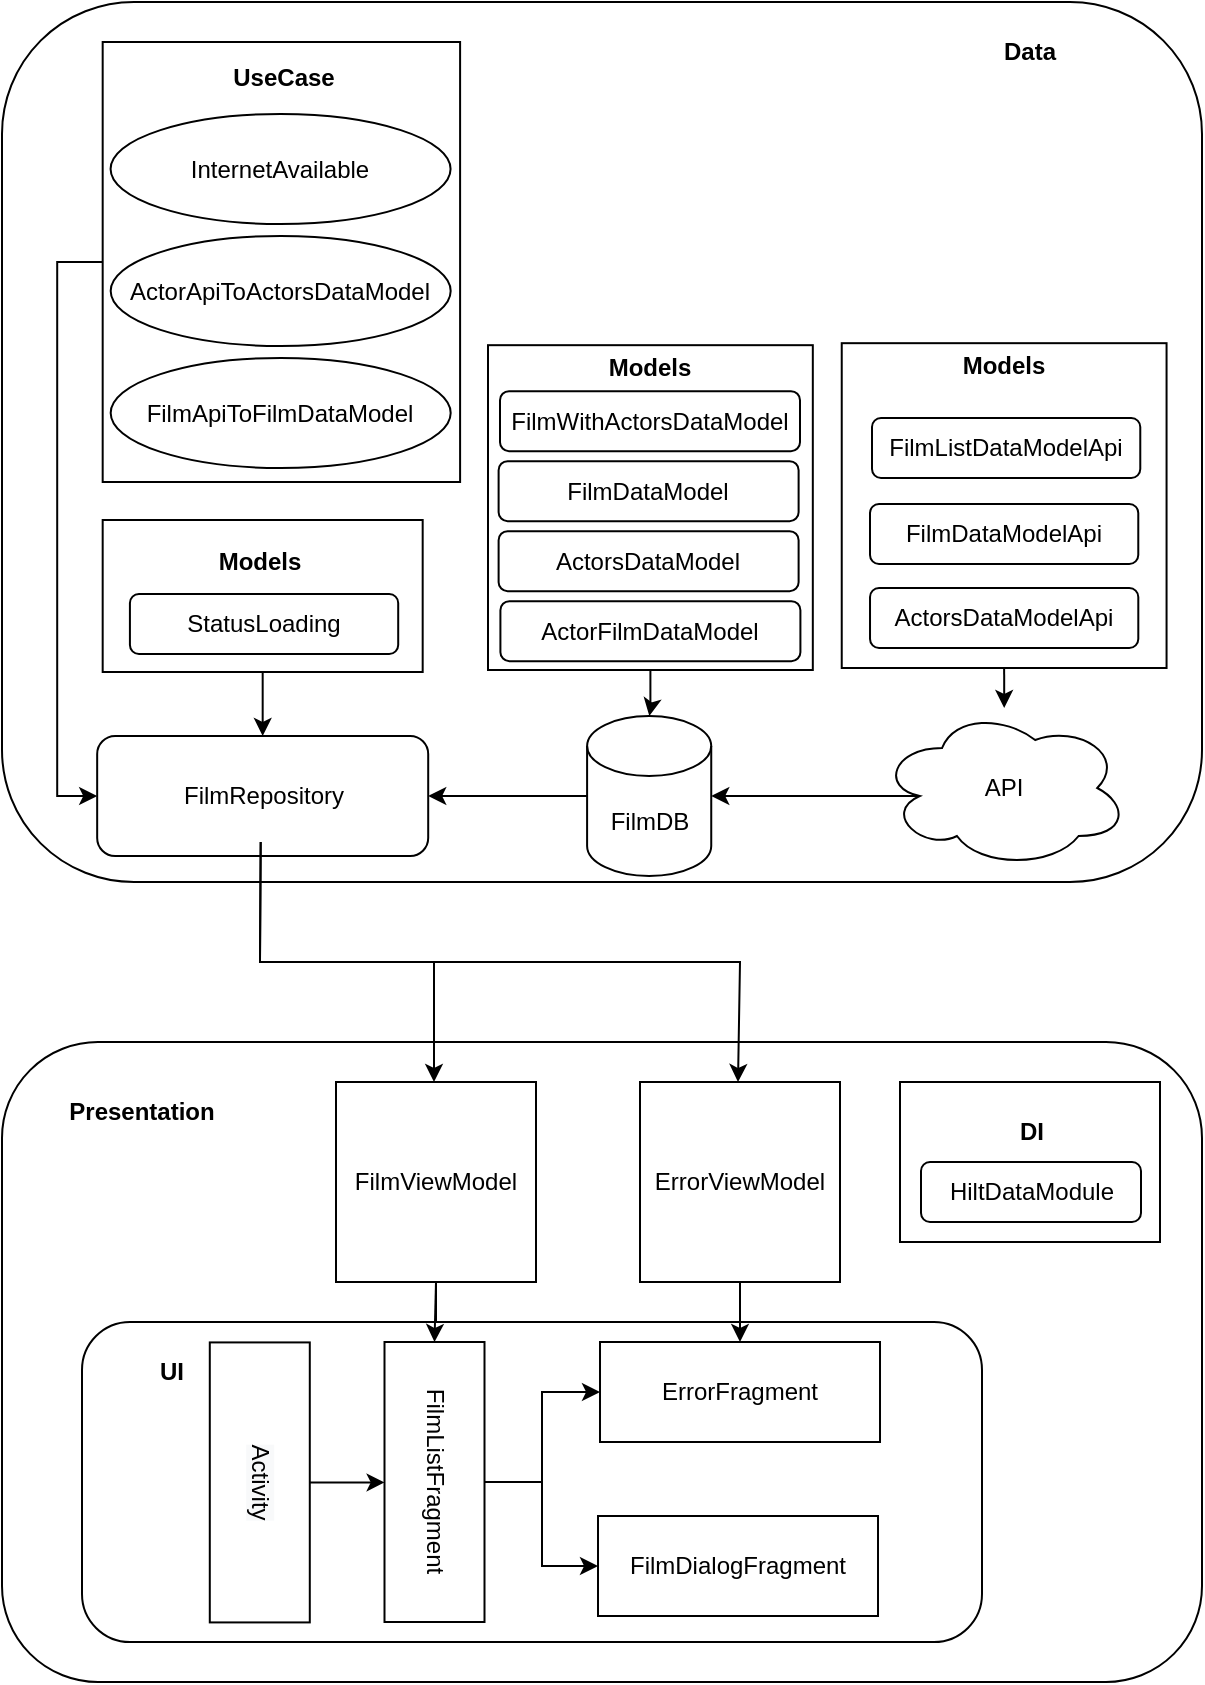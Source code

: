 <mxfile version="19.0.2" type="device"><diagram id="3VKFzHhKuiY2hbZpgCI6" name="Страница 1"><mxGraphModel dx="942" dy="677" grid="1" gridSize="10" guides="1" tooltips="1" connect="1" arrows="1" fold="1" page="1" pageScale="1" pageWidth="827" pageHeight="1169" math="0" shadow="0"><root><mxCell id="0"/><mxCell id="1" parent="0"/><mxCell id="0iZDXbEvyd-gfEgn03D8-3" value="" style="rounded=1;whiteSpace=wrap;html=1;" parent="1" vertex="1"><mxGeometry x="120" y="680" width="600" height="320" as="geometry"/></mxCell><mxCell id="0iZDXbEvyd-gfEgn03D8-8" value="Presentation" style="text;html=1;strokeColor=none;fillColor=none;align=center;verticalAlign=middle;whiteSpace=wrap;rounded=0;fontStyle=1" parent="1" vertex="1"><mxGeometry x="160" y="700" width="60" height="30" as="geometry"/></mxCell><mxCell id="7H2y30o0vpOdahk9mzt5-5" value="" style="edgeStyle=orthogonalEdgeStyle;rounded=0;orthogonalLoop=1;jettySize=auto;html=1;" edge="1" parent="1" source="0iZDXbEvyd-gfEgn03D8-12" target="0iZDXbEvyd-gfEgn03D8-6"><mxGeometry relative="1" as="geometry"/></mxCell><mxCell id="0iZDXbEvyd-gfEgn03D8-12" value="FilmViewModel" style="whiteSpace=wrap;html=1;aspect=fixed;" parent="1" vertex="1"><mxGeometry x="287" y="700" width="100" height="100" as="geometry"/></mxCell><mxCell id="dLEbYE7aPXQ_6TfbDbs0-39" value="" style="group" parent="1" vertex="1" connectable="0"><mxGeometry x="562" y="700" width="145" height="170" as="geometry"/></mxCell><mxCell id="dLEbYE7aPXQ_6TfbDbs0-15" value="" style="rounded=0;whiteSpace=wrap;html=1;" parent="dLEbYE7aPXQ_6TfbDbs0-39" vertex="1"><mxGeometry x="7" width="130" height="80" as="geometry"/></mxCell><mxCell id="dLEbYE7aPXQ_6TfbDbs0-36" value="HiltDataModule" style="rounded=1;whiteSpace=wrap;html=1;" parent="dLEbYE7aPXQ_6TfbDbs0-39" vertex="1"><mxGeometry x="17.5" y="40" width="110" height="30" as="geometry"/></mxCell><mxCell id="dLEbYE7aPXQ_6TfbDbs0-38" value="DI" style="text;html=1;strokeColor=none;fillColor=none;align=center;verticalAlign=middle;whiteSpace=wrap;rounded=0;fontStyle=1" parent="dLEbYE7aPXQ_6TfbDbs0-39" vertex="1"><mxGeometry x="42.5" y="10" width="60" height="30" as="geometry"/></mxCell><mxCell id="dLEbYE7aPXQ_6TfbDbs0-42" value="" style="group" parent="1" vertex="1" connectable="0"><mxGeometry x="160" y="820" width="480" height="160" as="geometry"/></mxCell><mxCell id="0iZDXbEvyd-gfEgn03D8-63" value="" style="rounded=1;whiteSpace=wrap;html=1;strokeWidth=1;" parent="dLEbYE7aPXQ_6TfbDbs0-42" vertex="1"><mxGeometry width="450" height="160" as="geometry"/></mxCell><mxCell id="0iZDXbEvyd-gfEgn03D8-30" style="edgeStyle=orthogonalEdgeStyle;rounded=0;orthogonalLoop=1;jettySize=auto;html=1;exitX=0.5;exitY=0;exitDx=0;exitDy=0;entryX=0.5;entryY=1;entryDx=0;entryDy=0;" parent="dLEbYE7aPXQ_6TfbDbs0-42" source="0iZDXbEvyd-gfEgn03D8-7" target="0iZDXbEvyd-gfEgn03D8-6" edge="1"><mxGeometry relative="1" as="geometry"/></mxCell><mxCell id="0iZDXbEvyd-gfEgn03D8-31" style="edgeStyle=orthogonalEdgeStyle;rounded=0;orthogonalLoop=1;jettySize=auto;html=1;exitX=0.5;exitY=0;exitDx=0;exitDy=0;" parent="dLEbYE7aPXQ_6TfbDbs0-42" source="0iZDXbEvyd-gfEgn03D8-6" target="0iZDXbEvyd-gfEgn03D8-5" edge="1"><mxGeometry relative="1" as="geometry"><Array as="points"><mxPoint x="230" y="80"/><mxPoint x="230" y="35"/></Array></mxGeometry></mxCell><mxCell id="0iZDXbEvyd-gfEgn03D8-64" value="UI" style="text;html=1;strokeColor=none;fillColor=none;align=center;verticalAlign=middle;whiteSpace=wrap;rounded=0;fontStyle=1" parent="dLEbYE7aPXQ_6TfbDbs0-42" vertex="1"><mxGeometry x="6.056" y="10" width="78.333" height="30" as="geometry"/></mxCell><mxCell id="0iZDXbEvyd-gfEgn03D8-7" value="&lt;span style=&quot;background-color: rgb(248, 249, 250);&quot;&gt;Activity&lt;/span&gt;" style="rounded=0;whiteSpace=wrap;html=1;rotation=90;" parent="dLEbYE7aPXQ_6TfbDbs0-42" vertex="1"><mxGeometry x="18.893" y="55.21" width="140" height="50" as="geometry"/></mxCell><mxCell id="0iZDXbEvyd-gfEgn03D8-6" value="FilmListFragment" style="rounded=0;whiteSpace=wrap;html=1;rotation=90;" parent="dLEbYE7aPXQ_6TfbDbs0-42" vertex="1"><mxGeometry x="106.25" y="55" width="140" height="50" as="geometry"/></mxCell><mxCell id="0iZDXbEvyd-gfEgn03D8-5" value="ErrorFragment" style="rounded=0;whiteSpace=wrap;html=1;rotation=0;" parent="dLEbYE7aPXQ_6TfbDbs0-42" vertex="1"><mxGeometry x="259.004" y="10" width="140" height="50" as="geometry"/></mxCell><mxCell id="7H2y30o0vpOdahk9mzt5-1" value="FilmDialogFragment" style="rounded=0;whiteSpace=wrap;html=1;rotation=0;" vertex="1" parent="dLEbYE7aPXQ_6TfbDbs0-42"><mxGeometry x="258.004" y="97" width="140" height="50" as="geometry"/></mxCell><mxCell id="7H2y30o0vpOdahk9mzt5-2" style="edgeStyle=orthogonalEdgeStyle;rounded=0;orthogonalLoop=1;jettySize=auto;html=1;exitX=0.5;exitY=0;exitDx=0;exitDy=0;entryX=0;entryY=0.5;entryDx=0;entryDy=0;" edge="1" parent="dLEbYE7aPXQ_6TfbDbs0-42" target="7H2y30o0vpOdahk9mzt5-1"><mxGeometry relative="1" as="geometry"><mxPoint x="208" y="80" as="sourcePoint"/><mxPoint x="256.004" y="122" as="targetPoint"/><Array as="points"><mxPoint x="230" y="80"/><mxPoint x="230" y="122"/></Array></mxGeometry></mxCell><mxCell id="dLEbYE7aPXQ_6TfbDbs0-44" value="" style="endArrow=classic;html=1;rounded=0;exitX=0.5;exitY=1;exitDx=0;exitDy=0;entryX=0;entryY=0.5;entryDx=0;entryDy=0;" parent="1" source="0iZDXbEvyd-gfEgn03D8-12" target="0iZDXbEvyd-gfEgn03D8-6" edge="1"><mxGeometry width="50" height="50" relative="1" as="geometry"><mxPoint x="190" y="790" as="sourcePoint"/><mxPoint x="240" y="740" as="targetPoint"/></mxGeometry></mxCell><mxCell id="7H2y30o0vpOdahk9mzt5-3" value="ErrorViewModel" style="whiteSpace=wrap;html=1;aspect=fixed;" vertex="1" parent="1"><mxGeometry x="439" y="700" width="100" height="100" as="geometry"/></mxCell><mxCell id="7H2y30o0vpOdahk9mzt5-4" value="" style="endArrow=classic;html=1;rounded=0;exitX=0.5;exitY=1;exitDx=0;exitDy=0;entryX=0.5;entryY=0;entryDx=0;entryDy=0;" edge="1" parent="1" source="7H2y30o0vpOdahk9mzt5-3" target="0iZDXbEvyd-gfEgn03D8-5"><mxGeometry width="50" height="50" relative="1" as="geometry"><mxPoint x="347" y="810" as="sourcePoint"/><mxPoint x="346.25" y="840" as="targetPoint"/></mxGeometry></mxCell><mxCell id="7H2y30o0vpOdahk9mzt5-18" value="ActorFilmDataModel" style="rounded=1;whiteSpace=wrap;html=1;" vertex="1" parent="1"><mxGeometry x="355.307" y="441.59" width="150" height="30" as="geometry"/></mxCell><mxCell id="0iZDXbEvyd-gfEgn03D8-1" value="" style="rounded=1;whiteSpace=wrap;html=1;" parent="1" vertex="1"><mxGeometry x="120" y="160" width="600" height="440" as="geometry"/></mxCell><mxCell id="0iZDXbEvyd-gfEgn03D8-33" value="FilmDB" style="shape=cylinder3;whiteSpace=wrap;html=1;boundedLbl=1;backgroundOutline=1;size=15;" parent="1" vertex="1"><mxGeometry x="412.552" y="517" width="62.069" height="80" as="geometry"/></mxCell><mxCell id="0iZDXbEvyd-gfEgn03D8-35" value="FilmRepository" style="rounded=1;whiteSpace=wrap;html=1;" parent="1" vertex="1"><mxGeometry x="167.586" y="527" width="165.517" height="60" as="geometry"/></mxCell><mxCell id="dLEbYE7aPXQ_6TfbDbs0-3" style="edgeStyle=orthogonalEdgeStyle;rounded=0;orthogonalLoop=1;jettySize=auto;html=1;exitX=0;exitY=0.5;exitDx=0;exitDy=0;exitPerimeter=0;" parent="1" source="0iZDXbEvyd-gfEgn03D8-33" target="0iZDXbEvyd-gfEgn03D8-35" edge="1"><mxGeometry relative="1" as="geometry"/></mxCell><mxCell id="7H2y30o0vpOdahk9mzt5-17" style="edgeStyle=orthogonalEdgeStyle;rounded=0;orthogonalLoop=1;jettySize=auto;html=1;exitX=0.5;exitY=1;exitDx=0;exitDy=0;" edge="1" parent="1" source="dLEbYE7aPXQ_6TfbDbs0-11" target="0iZDXbEvyd-gfEgn03D8-33"><mxGeometry relative="1" as="geometry"/></mxCell><mxCell id="0iZDXbEvyd-gfEgn03D8-44" value="Data" style="text;html=1;strokeColor=none;fillColor=none;align=center;verticalAlign=middle;whiteSpace=wrap;rounded=0;strokeWidth=1;fontStyle=1" parent="1" vertex="1"><mxGeometry x="603.462" y="170" width="62.069" height="30" as="geometry"/></mxCell><mxCell id="dLEbYE7aPXQ_6TfbDbs0-4" style="edgeStyle=orthogonalEdgeStyle;rounded=0;orthogonalLoop=1;jettySize=auto;html=1;exitX=0.16;exitY=0.55;exitDx=0;exitDy=0;exitPerimeter=0;entryX=1;entryY=0.5;entryDx=0;entryDy=0;entryPerimeter=0;" parent="1" source="0iZDXbEvyd-gfEgn03D8-51" target="0iZDXbEvyd-gfEgn03D8-33" edge="1"><mxGeometry relative="1" as="geometry"><mxPoint x="540.0" y="440" as="targetPoint"/></mxGeometry></mxCell><mxCell id="0iZDXbEvyd-gfEgn03D8-51" value="API" style="ellipse;shape=cloud;whiteSpace=wrap;html=1;" parent="1" vertex="1"><mxGeometry x="559.004" y="513" width="124.138" height="80" as="geometry"/></mxCell><mxCell id="7H2y30o0vpOdahk9mzt5-16" style="edgeStyle=orthogonalEdgeStyle;rounded=0;orthogonalLoop=1;jettySize=auto;html=1;exitX=0.5;exitY=1;exitDx=0;exitDy=0;" edge="1" parent="1" source="7H2y30o0vpOdahk9mzt5-11" target="0iZDXbEvyd-gfEgn03D8-51"><mxGeometry relative="1" as="geometry"/></mxCell><mxCell id="7H2y30o0vpOdahk9mzt5-23" style="edgeStyle=orthogonalEdgeStyle;rounded=0;orthogonalLoop=1;jettySize=auto;html=1;exitX=0.5;exitY=1;exitDx=0;exitDy=0;entryX=0.5;entryY=0;entryDx=0;entryDy=0;" edge="1" parent="1" source="7H2y30o0vpOdahk9mzt5-22" target="0iZDXbEvyd-gfEgn03D8-35"><mxGeometry relative="1" as="geometry"/></mxCell><mxCell id="7H2y30o0vpOdahk9mzt5-34" value="" style="endArrow=classic;html=1;rounded=0;exitX=0.5;exitY=1;exitDx=0;exitDy=0;entryX=0.5;entryY=0;entryDx=0;entryDy=0;" edge="1" parent="1"><mxGeometry width="50" height="50" relative="1" as="geometry"><mxPoint x="249.345" y="580" as="sourcePoint"/><mxPoint x="336" y="700" as="targetPoint"/><Array as="points"><mxPoint x="249" y="640"/><mxPoint x="336" y="640"/></Array></mxGeometry></mxCell><mxCell id="7H2y30o0vpOdahk9mzt5-35" value="" style="endArrow=classic;html=1;rounded=0;exitX=0.5;exitY=1;exitDx=0;exitDy=0;entryX=0.5;entryY=0;entryDx=0;entryDy=0;" edge="1" parent="1"><mxGeometry width="50" height="50" relative="1" as="geometry"><mxPoint x="249.345" y="580" as="sourcePoint"/><mxPoint x="488" y="700" as="targetPoint"/><Array as="points"><mxPoint x="249" y="640"/><mxPoint x="489" y="640"/></Array></mxGeometry></mxCell><mxCell id="7H2y30o0vpOdahk9mzt5-32" style="edgeStyle=orthogonalEdgeStyle;rounded=0;orthogonalLoop=1;jettySize=auto;html=1;exitX=0;exitY=0.5;exitDx=0;exitDy=0;entryX=0;entryY=0.5;entryDx=0;entryDy=0;" edge="1" parent="1" source="7H2y30o0vpOdahk9mzt5-36" target="0iZDXbEvyd-gfEgn03D8-35"><mxGeometry relative="1" as="geometry"><mxPoint x="260.34" y="487" as="sourcePoint"/><mxPoint x="260.345" y="530" as="targetPoint"/></mxGeometry></mxCell><mxCell id="7H2y30o0vpOdahk9mzt5-38" value="" style="group" vertex="1" connectable="0" parent="1"><mxGeometry x="539.87" y="327" width="162.41" height="166" as="geometry"/></mxCell><mxCell id="7H2y30o0vpOdahk9mzt5-11" value="" style="whiteSpace=wrap;html=1;aspect=fixed;" vertex="1" parent="7H2y30o0vpOdahk9mzt5-38"><mxGeometry y="3.59" width="162.41" height="162.41" as="geometry"/></mxCell><mxCell id="7H2y30o0vpOdahk9mzt5-12" value="Models" style="text;html=1;strokeColor=none;fillColor=none;align=center;verticalAlign=middle;whiteSpace=wrap;rounded=0;fontStyle=1" vertex="1" parent="7H2y30o0vpOdahk9mzt5-38"><mxGeometry x="50.171" width="62.069" height="30" as="geometry"/></mxCell><mxCell id="7H2y30o0vpOdahk9mzt5-13" value="FilmListDataModelApi" style="rounded=1;whiteSpace=wrap;html=1;" vertex="1" parent="7H2y30o0vpOdahk9mzt5-38"><mxGeometry x="15.13" y="41" width="134.14" height="30" as="geometry"/></mxCell><mxCell id="7H2y30o0vpOdahk9mzt5-14" value="FilmDataModelApi" style="rounded=1;whiteSpace=wrap;html=1;" vertex="1" parent="7H2y30o0vpOdahk9mzt5-38"><mxGeometry x="14.13" y="84" width="134.14" height="30" as="geometry"/></mxCell><mxCell id="7H2y30o0vpOdahk9mzt5-15" value="ActorsDataModelApi" style="rounded=1;whiteSpace=wrap;html=1;" vertex="1" parent="7H2y30o0vpOdahk9mzt5-38"><mxGeometry x="14.14" y="126" width="134.14" height="30" as="geometry"/></mxCell><mxCell id="7H2y30o0vpOdahk9mzt5-39" value="" style="group" vertex="1" connectable="0" parent="1"><mxGeometry x="170.34" y="419" width="160.0" height="76" as="geometry"/></mxCell><mxCell id="7H2y30o0vpOdahk9mzt5-22" value="" style="rounded=0;whiteSpace=wrap;html=1;" vertex="1" parent="7H2y30o0vpOdahk9mzt5-39"><mxGeometry width="160" height="76" as="geometry"/></mxCell><mxCell id="7H2y30o0vpOdahk9mzt5-20" value="Models" style="text;html=1;strokeColor=none;fillColor=none;align=center;verticalAlign=middle;whiteSpace=wrap;rounded=0;fontStyle=1" vertex="1" parent="7H2y30o0vpOdahk9mzt5-39"><mxGeometry x="47.961" y="6" width="62.069" height="30" as="geometry"/></mxCell><mxCell id="7H2y30o0vpOdahk9mzt5-21" value="StatusLoading" style="rounded=1;whiteSpace=wrap;html=1;" vertex="1" parent="7H2y30o0vpOdahk9mzt5-39"><mxGeometry x="13.62" y="37" width="134.14" height="30" as="geometry"/></mxCell><mxCell id="7H2y30o0vpOdahk9mzt5-41" value="" style="group" vertex="1" connectable="0" parent="1"><mxGeometry x="363" y="327.59" width="162.41" height="166.41" as="geometry"/></mxCell><mxCell id="dLEbYE7aPXQ_6TfbDbs0-11" value="" style="whiteSpace=wrap;html=1;aspect=fixed;" parent="7H2y30o0vpOdahk9mzt5-41" vertex="1"><mxGeometry y="4" width="162.41" height="162.41" as="geometry"/></mxCell><mxCell id="0iZDXbEvyd-gfEgn03D8-37" value="FilmWithActorsDataModel" style="rounded=1;whiteSpace=wrap;html=1;" parent="7H2y30o0vpOdahk9mzt5-41" vertex="1"><mxGeometry x="6" y="27" width="150" height="30" as="geometry"/></mxCell><mxCell id="0iZDXbEvyd-gfEgn03D8-65" value="FilmDataModel" style="rounded=1;whiteSpace=wrap;html=1;" parent="7H2y30o0vpOdahk9mzt5-41" vertex="1"><mxGeometry x="5.307" y="62" width="150" height="30" as="geometry"/></mxCell><mxCell id="dLEbYE7aPXQ_6TfbDbs0-10" value="ActorsDataModel" style="rounded=1;whiteSpace=wrap;html=1;" parent="7H2y30o0vpOdahk9mzt5-41" vertex="1"><mxGeometry x="5.307" y="97" width="150" height="30" as="geometry"/></mxCell><mxCell id="dLEbYE7aPXQ_6TfbDbs0-12" value="Models" style="text;html=1;strokeColor=none;fillColor=none;align=center;verticalAlign=middle;whiteSpace=wrap;rounded=0;fontStyle=1" parent="7H2y30o0vpOdahk9mzt5-41" vertex="1"><mxGeometry x="49.651" width="62.069" height="30" as="geometry"/></mxCell><mxCell id="7H2y30o0vpOdahk9mzt5-40" value="ActorFilmDataModel" style="rounded=1;whiteSpace=wrap;html=1;" vertex="1" parent="7H2y30o0vpOdahk9mzt5-41"><mxGeometry x="6.207" y="132" width="150" height="30" as="geometry"/></mxCell><mxCell id="7H2y30o0vpOdahk9mzt5-42" value="" style="group" vertex="1" connectable="0" parent="1"><mxGeometry x="170.34" y="180" width="178.71" height="220" as="geometry"/></mxCell><mxCell id="7H2y30o0vpOdahk9mzt5-36" value="" style="rounded=0;whiteSpace=wrap;html=1;" vertex="1" parent="7H2y30o0vpOdahk9mzt5-42"><mxGeometry width="178.71" height="220" as="geometry"/></mxCell><mxCell id="7H2y30o0vpOdahk9mzt5-30" value="InternetAvailable" style="ellipse;whiteSpace=wrap;html=1;" vertex="1" parent="7H2y30o0vpOdahk9mzt5-42"><mxGeometry x="3.95" y="36" width="170" height="55" as="geometry"/></mxCell><mxCell id="7H2y30o0vpOdahk9mzt5-24" value="ActorApiToActorsDataModel" style="ellipse;whiteSpace=wrap;html=1;" vertex="1" parent="7H2y30o0vpOdahk9mzt5-42"><mxGeometry x="4" y="97" width="170" height="55" as="geometry"/></mxCell><mxCell id="7H2y30o0vpOdahk9mzt5-25" value="FilmApiToFilmDataModel" style="ellipse;whiteSpace=wrap;html=1;" vertex="1" parent="7H2y30o0vpOdahk9mzt5-42"><mxGeometry x="4" y="158" width="170" height="55" as="geometry"/></mxCell><mxCell id="7H2y30o0vpOdahk9mzt5-37" value="UseCase" style="text;html=1;strokeColor=none;fillColor=none;align=center;verticalAlign=middle;whiteSpace=wrap;rounded=0;strokeWidth=1;fontStyle=1" vertex="1" parent="7H2y30o0vpOdahk9mzt5-42"><mxGeometry x="59.272" y="3" width="62.069" height="30" as="geometry"/></mxCell></root></mxGraphModel></diagram></mxfile>